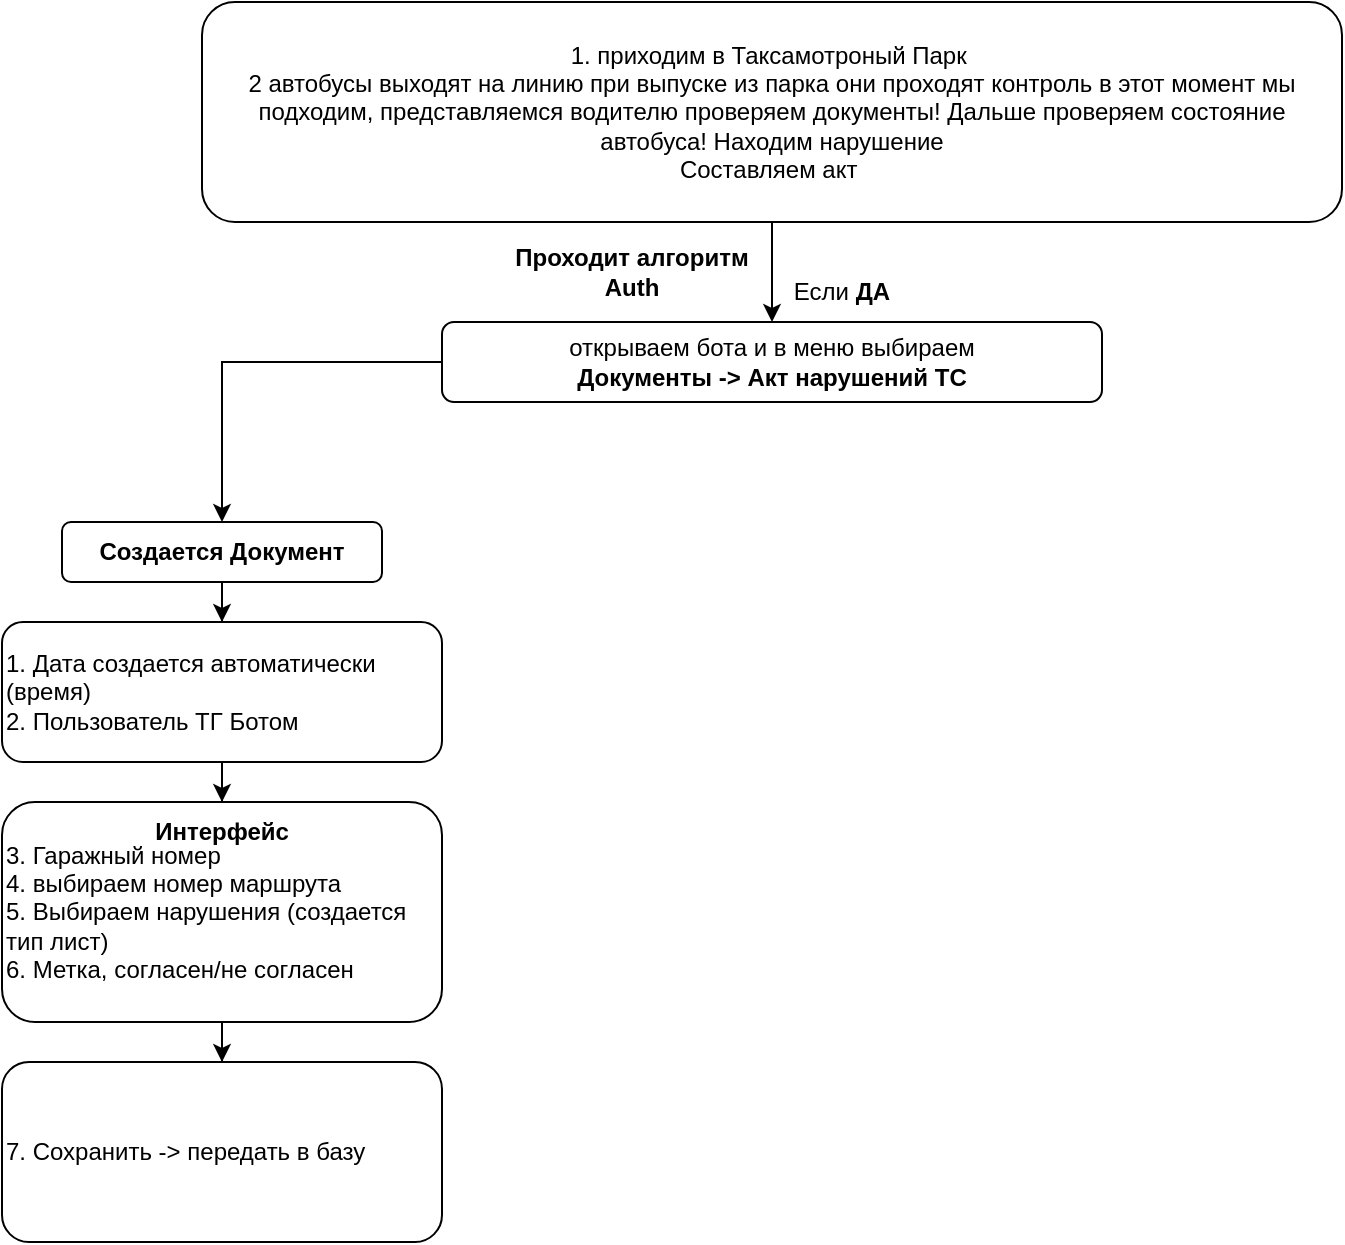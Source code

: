 <mxfile version="22.0.8" type="github">
  <diagram name="Страница — 1" id="SPHt7ZytzHKo-IP5oX0M">
    <mxGraphModel dx="1434" dy="750" grid="1" gridSize="10" guides="1" tooltips="1" connect="1" arrows="1" fold="1" page="1" pageScale="1" pageWidth="827" pageHeight="1169" math="0" shadow="0">
      <root>
        <mxCell id="0" />
        <mxCell id="1" parent="0" />
        <mxCell id="XXswtY91_qXGHENN87gQ-3" value="" style="edgeStyle=orthogonalEdgeStyle;rounded=0;orthogonalLoop=1;jettySize=auto;html=1;" edge="1" parent="1" source="XXswtY91_qXGHENN87gQ-1" target="XXswtY91_qXGHENN87gQ-2">
          <mxGeometry relative="1" as="geometry" />
        </mxCell>
        <mxCell id="XXswtY91_qXGHENN87gQ-1" value="&lt;div&gt;1. приходим в Таксамотроный Парк&amp;nbsp;&lt;/div&gt;&lt;div&gt;2 автобусы выходят на линию при выпуске из парка они проходят контроль в этот момент мы подходим, представляемся водителю проверяем документы! Дальше проверяем состояние автобуса! Находим нарушение&lt;/div&gt;&lt;div&gt;Составляем акт&amp;nbsp;&lt;/div&gt;" style="rounded=1;whiteSpace=wrap;html=1;" vertex="1" parent="1">
          <mxGeometry x="140" y="10" width="570" height="110" as="geometry" />
        </mxCell>
        <mxCell id="XXswtY91_qXGHENN87gQ-14" value="" style="edgeStyle=orthogonalEdgeStyle;rounded=0;orthogonalLoop=1;jettySize=auto;html=1;" edge="1" parent="1" source="XXswtY91_qXGHENN87gQ-2" target="XXswtY91_qXGHENN87gQ-13">
          <mxGeometry relative="1" as="geometry" />
        </mxCell>
        <mxCell id="XXswtY91_qXGHENN87gQ-2" value="открываем бота и в меню выбираем&lt;br&gt;&lt;b&gt;Документы -&amp;gt; Акт нарушений ТС&lt;/b&gt;" style="whiteSpace=wrap;html=1;rounded=1;" vertex="1" parent="1">
          <mxGeometry x="260" y="170" width="330" height="40" as="geometry" />
        </mxCell>
        <mxCell id="XXswtY91_qXGHENN87gQ-5" value="&lt;b&gt;Проходит алгоритм Auth&lt;/b&gt;" style="text;html=1;strokeColor=none;fillColor=none;align=center;verticalAlign=middle;whiteSpace=wrap;rounded=0;" vertex="1" parent="1">
          <mxGeometry x="290" y="130" width="130" height="30" as="geometry" />
        </mxCell>
        <mxCell id="XXswtY91_qXGHENN87gQ-6" value="Если &lt;b&gt;ДА&lt;/b&gt;" style="text;html=1;strokeColor=none;fillColor=none;align=center;verticalAlign=middle;whiteSpace=wrap;rounded=0;" vertex="1" parent="1">
          <mxGeometry x="430" y="140" width="60" height="30" as="geometry" />
        </mxCell>
        <mxCell id="XXswtY91_qXGHENN87gQ-16" value="" style="edgeStyle=orthogonalEdgeStyle;rounded=0;orthogonalLoop=1;jettySize=auto;html=1;" edge="1" parent="1" source="XXswtY91_qXGHENN87gQ-13" target="XXswtY91_qXGHENN87gQ-15">
          <mxGeometry relative="1" as="geometry" />
        </mxCell>
        <mxCell id="XXswtY91_qXGHENN87gQ-13" value="&lt;b&gt;Создается Документ&lt;/b&gt;" style="whiteSpace=wrap;html=1;rounded=1;" vertex="1" parent="1">
          <mxGeometry x="70" y="270" width="160" height="30" as="geometry" />
        </mxCell>
        <mxCell id="XXswtY91_qXGHENN87gQ-18" value="" style="edgeStyle=orthogonalEdgeStyle;rounded=0;orthogonalLoop=1;jettySize=auto;html=1;" edge="1" parent="1" source="XXswtY91_qXGHENN87gQ-15" target="XXswtY91_qXGHENN87gQ-17">
          <mxGeometry relative="1" as="geometry" />
        </mxCell>
        <mxCell id="XXswtY91_qXGHENN87gQ-15" value="1. Дата создается автоматически (время)&lt;br&gt;&lt;div style=&quot;&quot;&gt;&lt;span style=&quot;background-color: initial;&quot;&gt;2. Пользователь ТГ Ботом&lt;/span&gt;&lt;/div&gt;" style="whiteSpace=wrap;html=1;rounded=1;align=left;" vertex="1" parent="1">
          <mxGeometry x="40" y="320" width="220" height="70" as="geometry" />
        </mxCell>
        <mxCell id="XXswtY91_qXGHENN87gQ-23" value="" style="edgeStyle=orthogonalEdgeStyle;rounded=0;orthogonalLoop=1;jettySize=auto;html=1;" edge="1" parent="1" source="XXswtY91_qXGHENN87gQ-17" target="XXswtY91_qXGHENN87gQ-22">
          <mxGeometry relative="1" as="geometry" />
        </mxCell>
        <mxCell id="XXswtY91_qXGHENN87gQ-17" value="3. Гаражный номер&lt;br&gt;4. выбираем номер маршрута&lt;br&gt;5. Выбираем нарушения (создается тип лист)&lt;br&gt;6. Метка, согласен/не согласен" style="whiteSpace=wrap;html=1;rounded=1;align=left;" vertex="1" parent="1">
          <mxGeometry x="40" y="410" width="220" height="110" as="geometry" />
        </mxCell>
        <mxCell id="XXswtY91_qXGHENN87gQ-19" value="&lt;b&gt;Интерфейс&lt;/b&gt;" style="text;html=1;strokeColor=none;fillColor=none;align=center;verticalAlign=middle;whiteSpace=wrap;rounded=0;" vertex="1" parent="1">
          <mxGeometry x="120" y="410" width="60" height="30" as="geometry" />
        </mxCell>
        <mxCell id="XXswtY91_qXGHENN87gQ-22" value="7. Сохранить -&amp;gt; передать в базу" style="whiteSpace=wrap;html=1;align=left;rounded=1;" vertex="1" parent="1">
          <mxGeometry x="40" y="540" width="220" height="90" as="geometry" />
        </mxCell>
      </root>
    </mxGraphModel>
  </diagram>
</mxfile>
